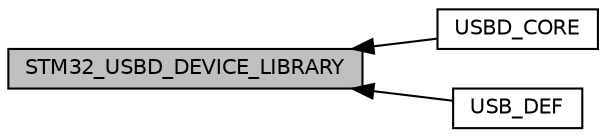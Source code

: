 digraph "STM32_USBD_DEVICE_LIBRARY"
{
  edge [fontname="Helvetica",fontsize="10",labelfontname="Helvetica",labelfontsize="10"];
  node [fontname="Helvetica",fontsize="10",shape=record];
  rankdir=LR;
  Node0 [label="STM32_USBD_DEVICE_LIBRARY",height=0.2,width=0.4,color="black", fillcolor="grey75", style="filled", fontcolor="black"];
  Node2 [label="USBD_CORE",height=0.2,width=0.4,color="black", fillcolor="white", style="filled",URL="$group___u_s_b_d___c_o_r_e.html",tooltip="This file is the Header file for usbd_core.c file. "];
  Node1 [label="USB_DEF",height=0.2,width=0.4,color="black", fillcolor="white", style="filled",URL="$group___u_s_b___d_e_f.html",tooltip="general defines for the usb device library file "];
  Node0->Node1 [shape=plaintext, dir="back", style="solid"];
  Node0->Node2 [shape=plaintext, dir="back", style="solid"];
}
